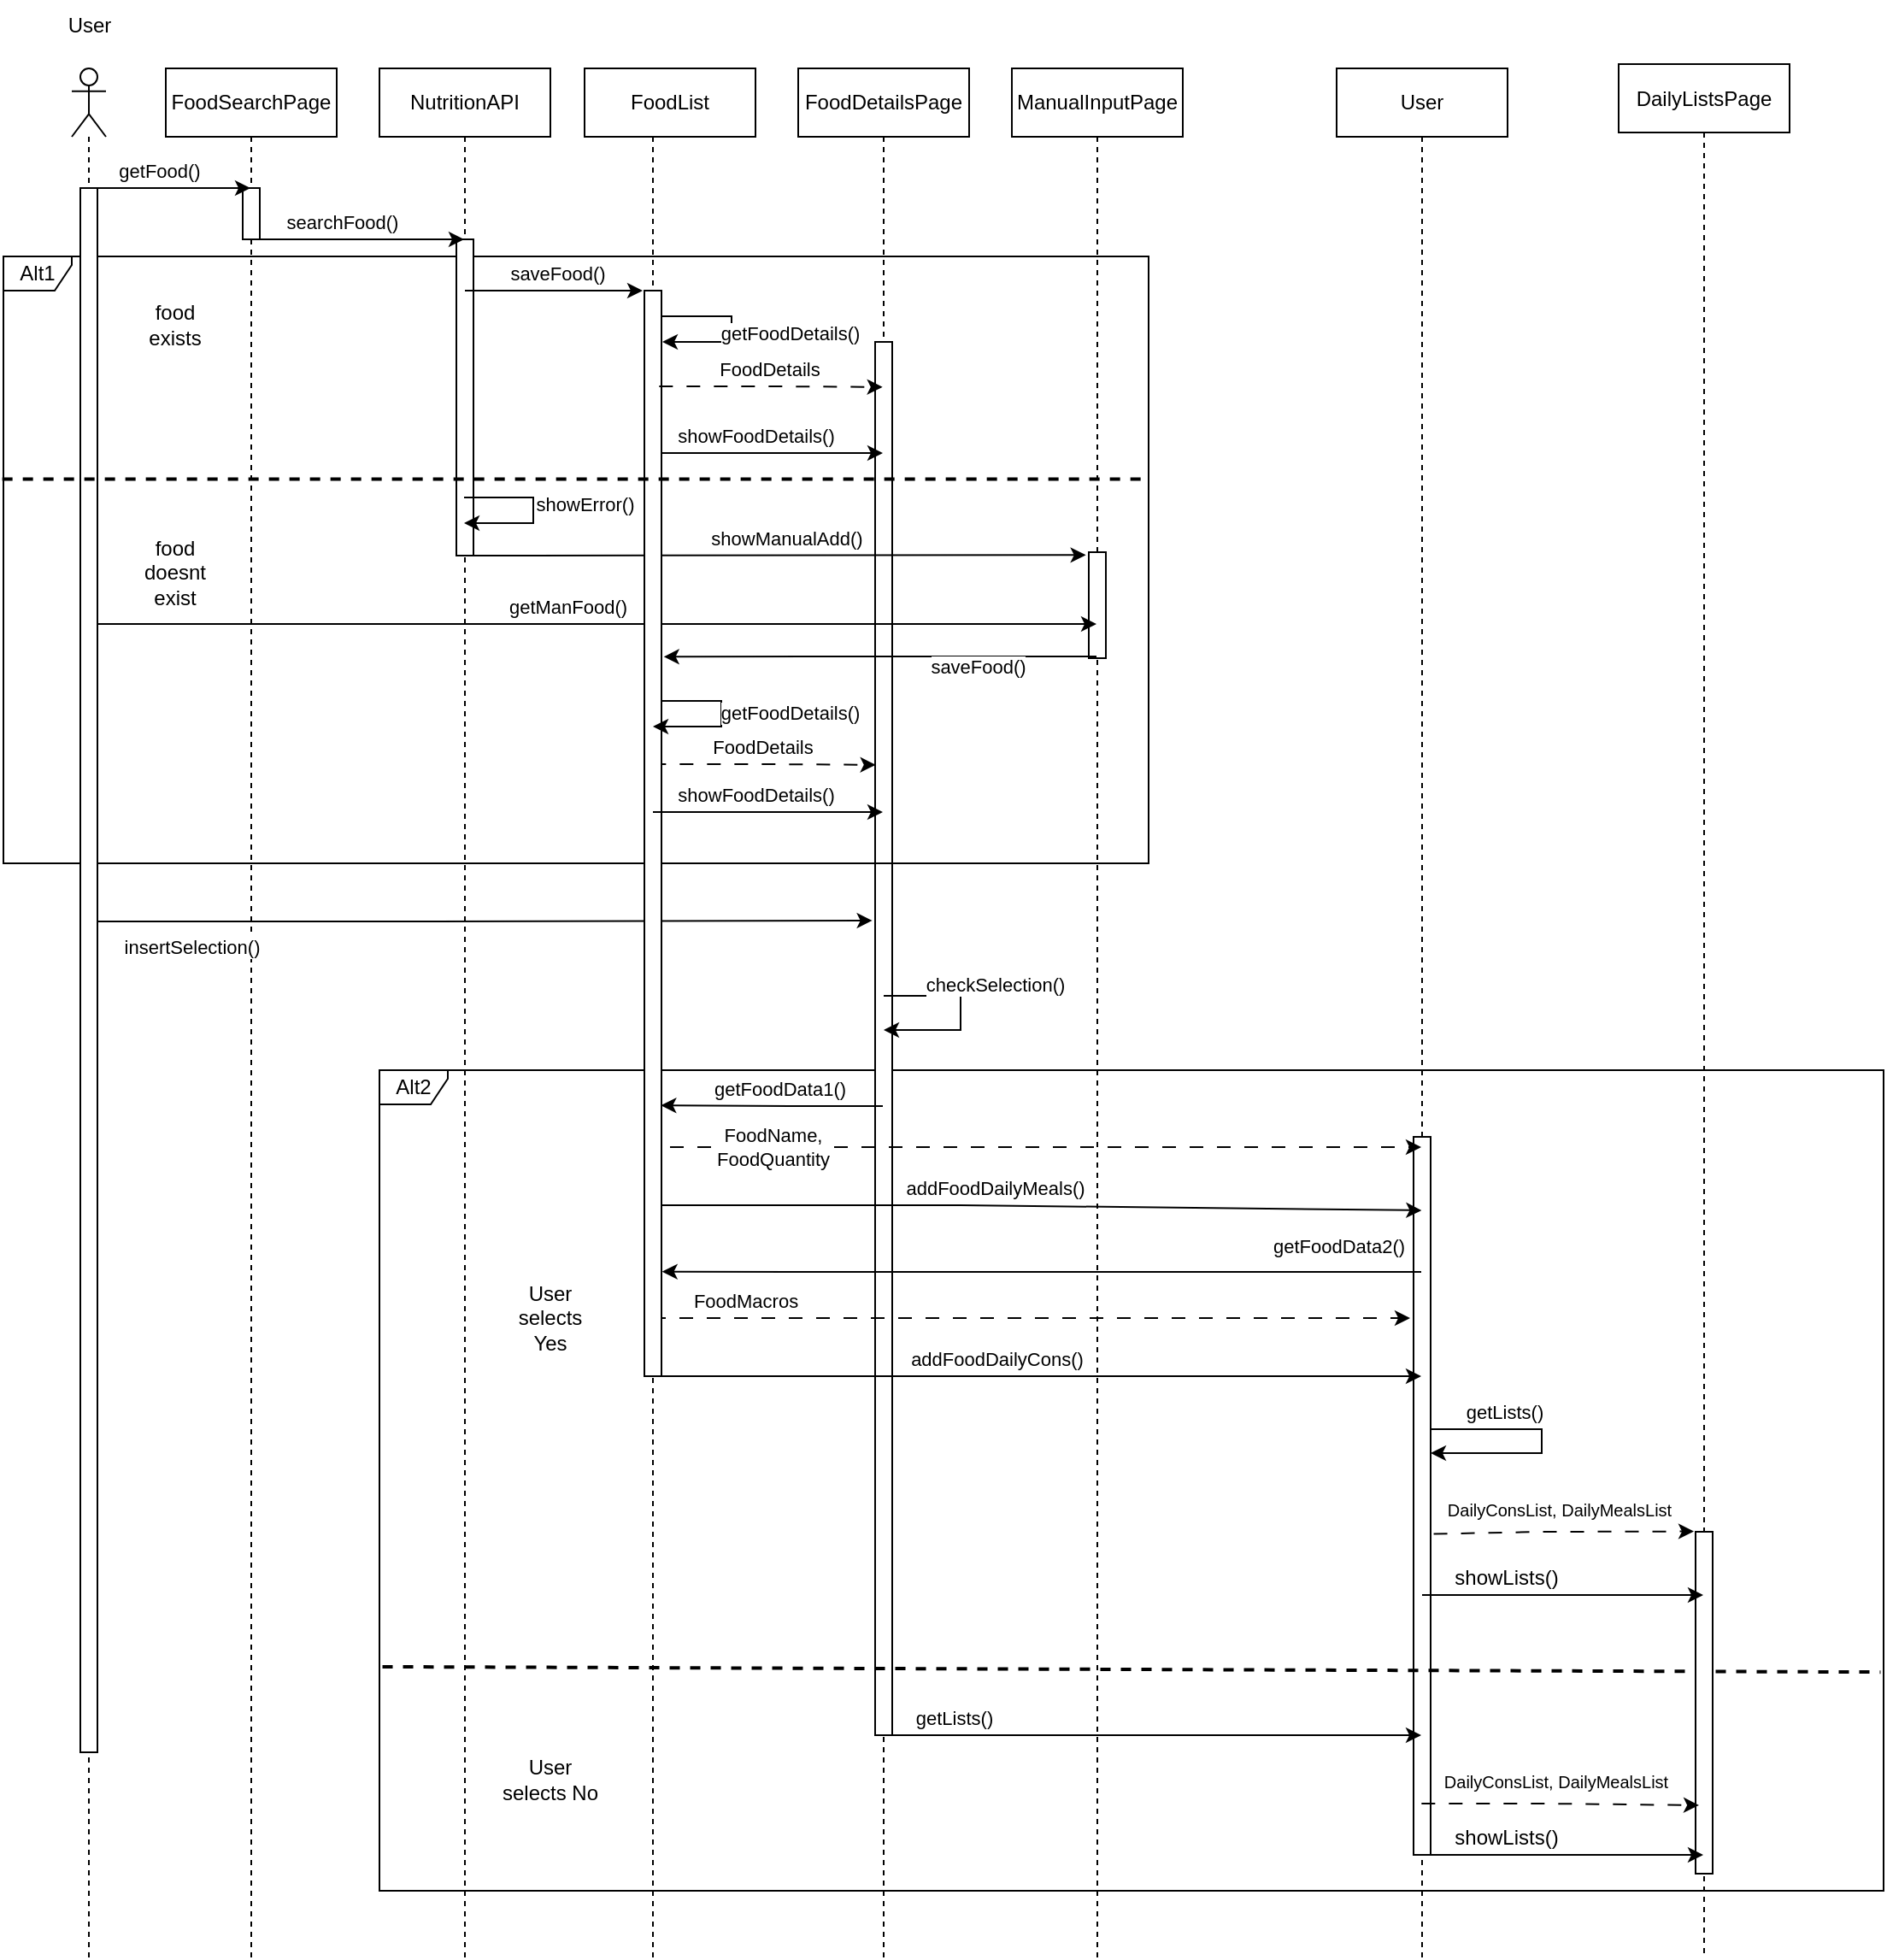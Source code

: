<mxfile version="20.8.16" type="device"><diagram name="Σελίδα-1" id="bnlR6SahmsRWUH3v-4KW"><mxGraphModel dx="1395" dy="703" grid="1" gridSize="10" guides="1" tooltips="1" connect="1" arrows="1" fold="1" page="1" pageScale="1" pageWidth="1169" pageHeight="1654" math="0" shadow="0"><root><mxCell id="0"/><mxCell id="1" parent="0"/><mxCell id="4nMGlKhWPUo4mE3yYb9U-162" value="Alt2" style="shape=umlFrame;whiteSpace=wrap;html=1;pointerEvents=0;width=40;height=20;" parent="1" vertex="1"><mxGeometry x="740" y="2201" width="880" height="480" as="geometry"/></mxCell><mxCell id="4nMGlKhWPUo4mE3yYb9U-169" value="" style="shape=umlLifeline;perimeter=lifelinePerimeter;whiteSpace=wrap;html=1;container=1;dropTarget=0;collapsible=0;recursiveResize=0;outlineConnect=0;portConstraint=eastwest;newEdgeStyle={&quot;edgeStyle&quot;:&quot;elbowEdgeStyle&quot;,&quot;elbow&quot;:&quot;vertical&quot;,&quot;curved&quot;:0,&quot;rounded&quot;:0};participant=umlEntity;" parent="1" vertex="1"><mxGeometry x="1330" y="1615" width="40" height="1105" as="geometry"/></mxCell><mxCell id="4nMGlKhWPUo4mE3yYb9U-220" value="" style="html=1;points=[];perimeter=orthogonalPerimeter;" parent="1" vertex="1"><mxGeometry x="1345" y="2240" width="10" height="420" as="geometry"/></mxCell><mxCell id="4nMGlKhWPUo4mE3yYb9U-166" value="" style="shape=umlLifeline;perimeter=lifelinePerimeter;whiteSpace=wrap;html=1;container=1;dropTarget=0;collapsible=0;recursiveResize=0;outlineConnect=0;portConstraint=eastwest;newEdgeStyle={&quot;edgeStyle&quot;:&quot;elbowEdgeStyle&quot;,&quot;elbow&quot;:&quot;vertical&quot;,&quot;curved&quot;:0,&quot;rounded&quot;:0};participant=umlBoundary;" parent="1" vertex="1"><mxGeometry x="1135" y="1615" width="50" height="1105" as="geometry"/></mxCell><mxCell id="4nMGlKhWPUo4mE3yYb9U-218" value="" style="html=1;points=[];perimeter=orthogonalPerimeter;" parent="1" vertex="1"><mxGeometry x="1155" y="1898" width="10" height="62" as="geometry"/></mxCell><mxCell id="4nMGlKhWPUo4mE3yYb9U-167" value="" style="shape=umlLifeline;perimeter=lifelinePerimeter;whiteSpace=wrap;html=1;container=1;dropTarget=0;collapsible=0;recursiveResize=0;outlineConnect=0;portConstraint=eastwest;newEdgeStyle={&quot;edgeStyle&quot;:&quot;elbowEdgeStyle&quot;,&quot;elbow&quot;:&quot;vertical&quot;,&quot;curved&quot;:0,&quot;rounded&quot;:0};participant=umlBoundary;" parent="1" vertex="1"><mxGeometry x="1010" y="1615" width="50" height="1105" as="geometry"/></mxCell><mxCell id="4nMGlKhWPUo4mE3yYb9U-217" value="" style="html=1;points=[];perimeter=orthogonalPerimeter;" parent="1" vertex="1"><mxGeometry x="1030" y="1775" width="10" height="815" as="geometry"/></mxCell><mxCell id="4nMGlKhWPUo4mE3yYb9U-222" value="" style="shape=umlLifeline;perimeter=lifelinePerimeter;whiteSpace=wrap;html=1;container=1;dropTarget=0;collapsible=0;recursiveResize=0;outlineConnect=0;portConstraint=eastwest;newEdgeStyle={&quot;edgeStyle&quot;:&quot;elbowEdgeStyle&quot;,&quot;elbow&quot;:&quot;vertical&quot;,&quot;curved&quot;:0,&quot;rounded&quot;:0};participant=umlEntity;" parent="1" vertex="1"><mxGeometry x="770" y="1615" width="40" height="1105" as="geometry"/></mxCell><mxCell id="4nMGlKhWPUo4mE3yYb9U-163" value="Alt1" style="shape=umlFrame;whiteSpace=wrap;html=1;pointerEvents=0;width=40;height=20;" parent="1" vertex="1"><mxGeometry x="520" y="1725" width="670" height="355" as="geometry"/></mxCell><mxCell id="4nMGlKhWPUo4mE3yYb9U-215" value="" style="html=1;points=[];perimeter=orthogonalPerimeter;" parent="1" vertex="1"><mxGeometry x="785" y="1715" width="10" height="185" as="geometry"/></mxCell><mxCell id="4nMGlKhWPUo4mE3yYb9U-168" value="" style="shape=umlLifeline;perimeter=lifelinePerimeter;whiteSpace=wrap;html=1;container=1;dropTarget=0;collapsible=0;recursiveResize=0;outlineConnect=0;portConstraint=eastwest;newEdgeStyle={&quot;edgeStyle&quot;:&quot;elbowEdgeStyle&quot;,&quot;elbow&quot;:&quot;vertical&quot;,&quot;curved&quot;:0,&quot;rounded&quot;:0};participant=umlBoundary;" parent="1" vertex="1"><mxGeometry x="640" y="1615" width="50" height="1105" as="geometry"/></mxCell><mxCell id="4nMGlKhWPUo4mE3yYb9U-214" value="" style="html=1;points=[];perimeter=orthogonalPerimeter;" parent="1" vertex="1"><mxGeometry x="660" y="1685" width="10" height="30" as="geometry"/></mxCell><mxCell id="4nMGlKhWPUo4mE3yYb9U-164" value="" style="shape=umlLifeline;perimeter=lifelinePerimeter;whiteSpace=wrap;html=1;container=1;dropTarget=0;collapsible=0;recursiveResize=0;outlineConnect=0;portConstraint=eastwest;newEdgeStyle={&quot;edgeStyle&quot;:&quot;elbowEdgeStyle&quot;,&quot;elbow&quot;:&quot;vertical&quot;,&quot;curved&quot;:0,&quot;rounded&quot;:0};participant=umlActor;" parent="1" vertex="1"><mxGeometry x="560" y="1615" width="20" height="1105" as="geometry"/></mxCell><mxCell id="4nMGlKhWPUo4mE3yYb9U-165" value="" style="shape=umlLifeline;perimeter=lifelinePerimeter;whiteSpace=wrap;html=1;container=1;dropTarget=0;collapsible=0;recursiveResize=0;outlineConnect=0;portConstraint=eastwest;newEdgeStyle={&quot;edgeStyle&quot;:&quot;elbowEdgeStyle&quot;,&quot;elbow&quot;:&quot;vertical&quot;,&quot;curved&quot;:0,&quot;rounded&quot;:0};participant=umlBoundary;" parent="1" vertex="1"><mxGeometry x="1490" y="1612.5" width="50" height="1107.5" as="geometry"/></mxCell><mxCell id="4nMGlKhWPUo4mE3yYb9U-170" value="" style="shape=umlLifeline;perimeter=lifelinePerimeter;whiteSpace=wrap;html=1;container=1;dropTarget=0;collapsible=0;recursiveResize=0;outlineConnect=0;portConstraint=eastwest;newEdgeStyle={&quot;edgeStyle&quot;:&quot;elbowEdgeStyle&quot;,&quot;elbow&quot;:&quot;vertical&quot;,&quot;curved&quot;:0,&quot;rounded&quot;:0};participant=umlEntity;" parent="1" vertex="1"><mxGeometry x="880" y="1615" width="40" height="1105" as="geometry"/></mxCell><mxCell id="4nMGlKhWPUo4mE3yYb9U-180" value="getFood()" style="endArrow=classic;html=1;rounded=0;" parent="1" source="4nMGlKhWPUo4mE3yYb9U-164" target="4nMGlKhWPUo4mE3yYb9U-168" edge="1"><mxGeometry x="-0.143" y="10" width="50" height="50" relative="1" as="geometry"><mxPoint x="860" y="1745" as="sourcePoint"/><mxPoint x="910" y="1695" as="targetPoint"/><Array as="points"><mxPoint x="630" y="1685"/></Array><mxPoint as="offset"/></mxGeometry></mxCell><mxCell id="4nMGlKhWPUo4mE3yYb9U-181" value="searchFood()" style="endArrow=classic;html=1;rounded=0;" parent="1" source="4nMGlKhWPUo4mE3yYb9U-168" target="4nMGlKhWPUo4mE3yYb9U-222" edge="1"><mxGeometry x="-0.16" y="10" width="50" height="50" relative="1" as="geometry"><mxPoint x="860" y="1615" as="sourcePoint"/><mxPoint x="910" y="1565" as="targetPoint"/><Array as="points"><mxPoint x="720" y="1715"/></Array><mxPoint as="offset"/></mxGeometry></mxCell><mxCell id="4nMGlKhWPUo4mE3yYb9U-182" value="saveFood()" style="endArrow=classic;html=1;rounded=0;entryX=-0.1;entryY=0;entryDx=0;entryDy=0;entryPerimeter=0;" parent="1" source="4nMGlKhWPUo4mE3yYb9U-222" target="4nMGlKhWPUo4mE3yYb9U-216" edge="1"><mxGeometry x="0.029" y="10" width="50" height="50" relative="1" as="geometry"><mxPoint x="860" y="1745" as="sourcePoint"/><mxPoint x="910" y="1695" as="targetPoint"/><Array as="points"><mxPoint x="790" y="1745"/></Array><mxPoint as="offset"/></mxGeometry></mxCell><mxCell id="4nMGlKhWPUo4mE3yYb9U-183" value="showFoodDetails()" style="endArrow=classic;html=1;rounded=0;" parent="1" source="4nMGlKhWPUo4mE3yYb9U-170" target="4nMGlKhWPUo4mE3yYb9U-167" edge="1"><mxGeometry x="-0.105" y="10" width="50" height="50" relative="1" as="geometry"><mxPoint x="1040" y="1822" as="sourcePoint"/><mxPoint x="1140" y="1822" as="targetPoint"/><Array as="points"><mxPoint x="970" y="1840"/></Array><mxPoint as="offset"/></mxGeometry></mxCell><mxCell id="4nMGlKhWPUo4mE3yYb9U-184" value="showError()" style="endArrow=classic;html=1;rounded=0;" parent="1" edge="1"><mxGeometry x="-0.09" y="30" width="50" height="50" relative="1" as="geometry"><mxPoint x="789.5" y="1866" as="sourcePoint"/><mxPoint x="789.5" y="1881" as="targetPoint"/><Array as="points"><mxPoint x="830" y="1866"/><mxPoint x="830" y="1881"/></Array><mxPoint y="1" as="offset"/></mxGeometry></mxCell><mxCell id="4nMGlKhWPUo4mE3yYb9U-185" value="showManualAdd()" style="endArrow=classic;html=1;rounded=0;entryX=-0.167;entryY=-0.004;entryDx=0;entryDy=0;entryPerimeter=0;" parent="1" edge="1"><mxGeometry x="0.036" y="10" width="50" height="50" relative="1" as="geometry"><mxPoint x="789.5" y="1900" as="sourcePoint"/><mxPoint x="1153.33" y="1899.68" as="targetPoint"/><Array as="points"><mxPoint x="830" y="1900"/></Array><mxPoint as="offset"/></mxGeometry></mxCell><mxCell id="4nMGlKhWPUo4mE3yYb9U-186" value="getManFood()" style="endArrow=classic;html=1;rounded=0;" parent="1" target="4nMGlKhWPUo4mE3yYb9U-166" edge="1"><mxGeometry x="-0.049" y="10" width="50" height="50" relative="1" as="geometry"><mxPoint x="569.167" y="1940" as="sourcePoint"/><mxPoint x="1153" y="1939.36" as="targetPoint"/><Array as="points"><mxPoint x="650" y="1940"/><mxPoint x="720" y="1940"/><mxPoint x="830" y="1940"/><mxPoint x="940" y="1940"/></Array><mxPoint as="offset"/></mxGeometry></mxCell><mxCell id="4nMGlKhWPUo4mE3yYb9U-187" value="saveFood()" style="endArrow=classic;html=1;rounded=0;entryX=1.133;entryY=0.415;entryDx=0;entryDy=0;entryPerimeter=0;" parent="1" edge="1"><mxGeometry x="-0.451" y="6" width="50" height="50" relative="1" as="geometry"><mxPoint x="1159.5" y="1959" as="sourcePoint"/><mxPoint x="906.33" y="1959.15" as="targetPoint"/><Array as="points"><mxPoint x="990" y="1959"/></Array><mxPoint as="offset"/></mxGeometry></mxCell><mxCell id="4nMGlKhWPUo4mE3yYb9U-188" value="FoodDetails" style="endArrow=classic;html=1;rounded=0;entryX=0.033;entryY=0.291;entryDx=0;entryDy=0;entryPerimeter=0;dashed=1;dashPattern=8 8;" parent="1" edge="1"><mxGeometry x="-0.018" y="10" width="50" height="50" relative="1" as="geometry"><mxPoint x="899.667" y="2022" as="sourcePoint"/><mxPoint x="1030.33" y="2022.42" as="targetPoint"/><Array as="points"><mxPoint x="970" y="2022"/></Array><mxPoint as="offset"/></mxGeometry></mxCell><mxCell id="4nMGlKhWPUo4mE3yYb9U-189" value="food&lt;br&gt;exists" style="text;html=1;align=center;verticalAlign=middle;resizable=0;points=[];autosize=1;strokeColor=none;fillColor=none;" parent="1" vertex="1"><mxGeometry x="595" y="1745" width="50" height="40" as="geometry"/></mxCell><mxCell id="4nMGlKhWPUo4mE3yYb9U-190" value="food&lt;br&gt;doesnt&lt;br&gt;exist" style="text;html=1;align=center;verticalAlign=middle;resizable=0;points=[];autosize=1;strokeColor=none;fillColor=none;" parent="1" vertex="1"><mxGeometry x="590" y="1880" width="60" height="60" as="geometry"/></mxCell><mxCell id="4nMGlKhWPUo4mE3yYb9U-192" value="getFoodData1()" style="endArrow=classic;html=1;rounded=0;entryX=0.967;entryY=0.682;entryDx=0;entryDy=0;entryPerimeter=0;" parent="1" edge="1"><mxGeometry x="-0.063" y="-10" width="50" height="50" relative="1" as="geometry"><mxPoint x="1034.5" y="2222" as="sourcePoint"/><mxPoint x="904.67" y="2221.62" as="targetPoint"/><Array as="points"><mxPoint x="980" y="2222"/></Array><mxPoint as="offset"/></mxGeometry></mxCell><mxCell id="4nMGlKhWPUo4mE3yYb9U-193" value="insertSelection()" style="endArrow=classic;html=1;rounded=0;entryX=-0.167;entryY=0.354;entryDx=0;entryDy=0;entryPerimeter=0;" parent="1" edge="1"><mxGeometry x="-0.737" y="-15" width="50" height="50" relative="1" as="geometry"><mxPoint x="569.5" y="2114" as="sourcePoint"/><mxPoint x="1028.33" y="2113.48" as="targetPoint"/><Array as="points"><mxPoint x="750" y="2114"/></Array><mxPoint as="offset"/></mxGeometry></mxCell><mxCell id="4nMGlKhWPUo4mE3yYb9U-194" value="getFoodData2()" style="endArrow=classic;html=1;rounded=0;entryX=1.033;entryY=0.902;entryDx=0;entryDy=0;entryPerimeter=0;" parent="1" edge="1"><mxGeometry x="-0.777" y="-15" width="50" height="50" relative="1" as="geometry"><mxPoint x="1349.5" y="2319" as="sourcePoint"/><mxPoint x="905.33" y="2318.82" as="targetPoint"/><Array as="points"><mxPoint x="980" y="2319"/></Array><mxPoint x="1" as="offset"/></mxGeometry></mxCell><mxCell id="4nMGlKhWPUo4mE3yYb9U-195" value="" style="endArrow=classic;html=1;rounded=0;dashed=1;dashPattern=8 8;entryX=-0.2;entryY=0;entryDx=0;entryDy=0;entryPerimeter=0;" parent="1" edge="1"><mxGeometry width="50" height="50" relative="1" as="geometry"><mxPoint x="899.5" y="2346" as="sourcePoint"/><mxPoint x="1343" y="2346" as="targetPoint"/><Array as="points"><mxPoint x="1030" y="2346"/></Array></mxGeometry></mxCell><mxCell id="4nMGlKhWPUo4mE3yYb9U-196" value="FoodMacros" style="edgeLabel;html=1;align=center;verticalAlign=middle;resizable=0;points=[];" parent="4nMGlKhWPUo4mE3yYb9U-195" vertex="1" connectable="0"><mxGeometry x="-0.077" y="-2" relative="1" as="geometry"><mxPoint x="-150" y="-12" as="offset"/></mxGeometry></mxCell><mxCell id="4nMGlKhWPUo4mE3yYb9U-197" value="FoodName,&lt;br&gt;FoodQuantity" style="endArrow=classic;html=1;rounded=0;dashed=1;dashPattern=8 8;" parent="1" edge="1"><mxGeometry x="-0.727" width="50" height="50" relative="1" as="geometry"><mxPoint x="910" y="2246" as="sourcePoint"/><mxPoint x="1349.5" y="2246" as="targetPoint"/><mxPoint as="offset"/></mxGeometry></mxCell><mxCell id="4nMGlKhWPUo4mE3yYb9U-199" value="addFoodDailyCons()" style="endArrow=classic;html=1;rounded=0;" parent="1" edge="1" target="4nMGlKhWPUo4mE3yYb9U-169" source="4nMGlKhWPUo4mE3yYb9U-170"><mxGeometry x="-0.109" y="10" width="50" height="50" relative="1" as="geometry"><mxPoint x="1349.5" y="2362" as="sourcePoint"/><mxPoint x="1356" y="2376" as="targetPoint"/><Array as="points"><mxPoint x="1080" y="2380"/></Array><mxPoint as="offset"/></mxGeometry></mxCell><mxCell id="4nMGlKhWPUo4mE3yYb9U-200" value="DailyConsList, DailyMealsList" style="endArrow=classic;html=1;rounded=0;dashed=1;dashPattern=8 8;entryX=-0.1;entryY=0.482;entryDx=0;entryDy=0;entryPerimeter=0;exitX=1.178;exitY=0.671;exitDx=0;exitDy=0;exitPerimeter=0;fontSize=10;" parent="1" edge="1"><mxGeometry x="-0.037" y="13" width="50" height="50" relative="1" as="geometry"><mxPoint x="1356.78" y="2472.3" as="sourcePoint"/><mxPoint x="1509" y="2470.78" as="targetPoint"/><Array as="points"><mxPoint x="1420" y="2471"/></Array><mxPoint as="offset"/></mxGeometry></mxCell><mxCell id="4nMGlKhWPUo4mE3yYb9U-205" value="getLists()" style="endArrow=classic;html=1;rounded=0;" parent="1" edge="1"><mxGeometry x="-0.74" y="10" width="50" height="50" relative="1" as="geometry"><mxPoint x="1034.5" y="2590" as="sourcePoint"/><mxPoint x="1349.5" y="2590" as="targetPoint"/><Array as="points"><mxPoint x="1080" y="2590"/></Array><mxPoint as="offset"/></mxGeometry></mxCell><mxCell id="4nMGlKhWPUo4mE3yYb9U-210" value="User selects Yes" style="text;html=1;strokeColor=none;fillColor=none;align=center;verticalAlign=middle;whiteSpace=wrap;rounded=0;" parent="1" vertex="1"><mxGeometry x="810" y="2331" width="60" height="30" as="geometry"/></mxCell><mxCell id="4nMGlKhWPUo4mE3yYb9U-211" value="User selects No" style="text;html=1;strokeColor=none;fillColor=none;align=center;verticalAlign=middle;whiteSpace=wrap;rounded=0;" parent="1" vertex="1"><mxGeometry x="810" y="2601" width="60" height="30" as="geometry"/></mxCell><mxCell id="4nMGlKhWPUo4mE3yYb9U-212" value="" style="endArrow=none;dashed=1;html=1;rounded=0;strokeWidth=2;entryX=0.998;entryY=0.71;entryDx=0;entryDy=0;entryPerimeter=0;exitX=0.002;exitY=0.704;exitDx=0;exitDy=0;exitPerimeter=0;" parent="1" edge="1"><mxGeometry width="50" height="50" relative="1" as="geometry"><mxPoint x="741.76" y="2549.968" as="sourcePoint"/><mxPoint x="1618.24" y="2553.07" as="targetPoint"/></mxGeometry></mxCell><mxCell id="4nMGlKhWPUo4mE3yYb9U-213" value="" style="html=1;points=[];perimeter=orthogonalPerimeter;" parent="1" vertex="1"><mxGeometry x="565" y="1685" width="10" height="915" as="geometry"/></mxCell><mxCell id="4nMGlKhWPUo4mE3yYb9U-221" value="" style="html=1;points=[];perimeter=orthogonalPerimeter;" parent="1" vertex="1"><mxGeometry x="1510" y="2471" width="10" height="200" as="geometry"/></mxCell><mxCell id="4nMGlKhWPUo4mE3yYb9U-231" value="User" style="text;html=1;align=center;verticalAlign=middle;resizable=0;points=[];autosize=1;strokeColor=none;fillColor=none;" parent="1" vertex="1"><mxGeometry x="545" y="1575" width="50" height="30" as="geometry"/></mxCell><mxCell id="Iz-kwESgx-guq6wBt5is-1" value="FoodSearchPage" style="rounded=0;whiteSpace=wrap;html=1;" parent="1" vertex="1"><mxGeometry x="615" y="1615" width="100" height="40" as="geometry"/></mxCell><mxCell id="Iz-kwESgx-guq6wBt5is-3" value="NutritionAPI" style="rounded=0;whiteSpace=wrap;html=1;" parent="1" vertex="1"><mxGeometry x="740" y="1615" width="100" height="40" as="geometry"/></mxCell><mxCell id="Iz-kwESgx-guq6wBt5is-4" value="FoodList" style="rounded=0;whiteSpace=wrap;html=1;" parent="1" vertex="1"><mxGeometry x="860" y="1615" width="100" height="40" as="geometry"/></mxCell><mxCell id="Iz-kwESgx-guq6wBt5is-7" value="FoodDetailsPage" style="rounded=0;whiteSpace=wrap;html=1;" parent="1" vertex="1"><mxGeometry x="985" y="1615" width="100" height="40" as="geometry"/></mxCell><mxCell id="Iz-kwESgx-guq6wBt5is-9" value="ManualInputPage" style="rounded=0;whiteSpace=wrap;html=1;" parent="1" vertex="1"><mxGeometry x="1110" y="1615" width="100" height="40" as="geometry"/></mxCell><mxCell id="Iz-kwESgx-guq6wBt5is-11" value="User" style="rounded=0;whiteSpace=wrap;html=1;" parent="1" vertex="1"><mxGeometry x="1300" y="1615" width="100" height="40" as="geometry"/></mxCell><mxCell id="Iz-kwESgx-guq6wBt5is-12" value="DailyListsPage" style="rounded=0;whiteSpace=wrap;html=1;" parent="1" vertex="1"><mxGeometry x="1465" y="1612.5" width="100" height="40" as="geometry"/></mxCell><mxCell id="XMGdPSXMLoOF_Zbjw0sH-1" value="addFoodDailyMeals()" style="endArrow=classic;html=1;rounded=0;" parent="1" edge="1" source="4nMGlKhWPUo4mE3yYb9U-170"><mxGeometry x="-0.11" y="10" width="50" height="50" relative="1" as="geometry"><mxPoint x="1349.667" y="2264" as="sourcePoint"/><mxPoint x="1349.667" y="2283" as="targetPoint"/><Array as="points"><mxPoint x="1080" y="2280"/></Array><mxPoint as="offset"/></mxGeometry></mxCell><mxCell id="XMGdPSXMLoOF_Zbjw0sH-6" value="" style="endArrow=classic;html=1;rounded=0;" parent="1" source="4nMGlKhWPUo4mE3yYb9U-170" target="4nMGlKhWPUo4mE3yYb9U-216" edge="1"><mxGeometry x="-0.021" y="10" width="50" height="50" relative="1" as="geometry"><mxPoint x="900" y="1775" as="sourcePoint"/><mxPoint x="1030" y="1775" as="targetPoint"/><Array as="points"/><mxPoint as="offset"/></mxGeometry></mxCell><mxCell id="4nMGlKhWPUo4mE3yYb9U-216" value="" style="html=1;points=[];perimeter=orthogonalPerimeter;" parent="1" vertex="1"><mxGeometry x="895" y="1745" width="10" height="635" as="geometry"/></mxCell><mxCell id="XMGdPSXMLoOF_Zbjw0sH-8" value="" style="endArrow=classic;html=1;rounded=0;" parent="1" edge="1"><mxGeometry x="-0.045" y="-21" width="50" height="50" relative="1" as="geometry"><mxPoint x="1355" y="2411" as="sourcePoint"/><mxPoint x="1355" y="2425" as="targetPoint"/><Array as="points"><mxPoint x="1420" y="2411"/><mxPoint x="1420" y="2425"/></Array><mxPoint x="21" y="-21" as="offset"/></mxGeometry></mxCell><mxCell id="XMGdPSXMLoOF_Zbjw0sH-9" value="getLists()" style="edgeLabel;html=1;align=center;verticalAlign=middle;resizable=0;points=[];" parent="XMGdPSXMLoOF_Zbjw0sH-8" vertex="1" connectable="0"><mxGeometry x="-0.411" y="3" relative="1" as="geometry"><mxPoint y="-7" as="offset"/></mxGeometry></mxCell><mxCell id="XMGdPSXMLoOF_Zbjw0sH-10" value="" style="endArrow=classic;html=1;rounded=0;" parent="1" target="4nMGlKhWPUo4mE3yYb9U-165" edge="1" source="4nMGlKhWPUo4mE3yYb9U-169"><mxGeometry x="-0.045" y="-21" width="50" height="50" relative="1" as="geometry"><mxPoint x="1520" y="2508" as="sourcePoint"/><mxPoint x="1514.667" y="2522" as="targetPoint"/><Array as="points"><mxPoint x="1440" y="2508"/></Array><mxPoint x="21" y="-21" as="offset"/></mxGeometry></mxCell><mxCell id="XMGdPSXMLoOF_Zbjw0sH-11" value="showLists()" style="edgeLabel;html=1;align=center;verticalAlign=middle;resizable=0;points=[];fontSize=12;" parent="XMGdPSXMLoOF_Zbjw0sH-10" vertex="1" connectable="0"><mxGeometry x="-0.411" y="3" relative="1" as="geometry"><mxPoint y="-7" as="offset"/></mxGeometry></mxCell><mxCell id="XMGdPSXMLoOF_Zbjw0sH-12" value="getFoodDetails()" style="endArrow=classic;html=1;rounded=0;" parent="1" target="4nMGlKhWPUo4mE3yYb9U-170" edge="1"><mxGeometry x="-0.07" y="40" width="50" height="50" relative="1" as="geometry"><mxPoint x="905" y="1985" as="sourcePoint"/><mxPoint x="910" y="2000" as="targetPoint"/><Array as="points"><mxPoint x="940" y="1985"/><mxPoint x="940" y="2000"/><mxPoint x="930" y="2000"/></Array><mxPoint as="offset"/></mxGeometry></mxCell><mxCell id="HVuZIxEQQ6yyzh8c8aWl-5" value="getFoodDetails()" style="endArrow=classic;html=1;rounded=0;" parent="1" edge="1"><mxGeometry x="0.052" y="34" width="50" height="50" relative="1" as="geometry"><mxPoint x="905.5" y="1760" as="sourcePoint"/><mxPoint x="905.5" y="1775" as="targetPoint"/><Array as="points"><mxPoint x="946" y="1760"/><mxPoint x="946" y="1775"/></Array><mxPoint as="offset"/></mxGeometry></mxCell><mxCell id="HVuZIxEQQ6yyzh8c8aWl-6" value="FoodDetails" style="endArrow=classic;html=1;rounded=0;entryX=0.033;entryY=0.291;entryDx=0;entryDy=0;entryPerimeter=0;dashed=1;dashPattern=8 8;" parent="1" edge="1"><mxGeometry x="-0.018" y="10" width="50" height="50" relative="1" as="geometry"><mxPoint x="903.667" y="1801" as="sourcePoint"/><mxPoint x="1034.33" y="1801.42" as="targetPoint"/><Array as="points"><mxPoint x="974" y="1801"/></Array><mxPoint as="offset"/></mxGeometry></mxCell><mxCell id="HVuZIxEQQ6yyzh8c8aWl-7" value="" style="endArrow=none;dashed=1;html=1;rounded=0;exitX=-0.001;exitY=0.353;exitDx=0;exitDy=0;exitPerimeter=0;entryX=1;entryY=0.353;entryDx=0;entryDy=0;entryPerimeter=0;strokeWidth=2;" parent="1" edge="1"><mxGeometry width="50" height="50" relative="1" as="geometry"><mxPoint x="519.33" y="1855.195" as="sourcePoint"/><mxPoint x="1190" y="1855.195" as="targetPoint"/></mxGeometry></mxCell><mxCell id="HVuZIxEQQ6yyzh8c8aWl-8" value="showFoodDetails()" style="endArrow=classic;html=1;rounded=0;" parent="1" edge="1" target="4nMGlKhWPUo4mE3yYb9U-167" source="4nMGlKhWPUo4mE3yYb9U-170"><mxGeometry x="-0.105" y="10" width="50" height="50" relative="1" as="geometry"><mxPoint x="1040.5" y="2041" as="sourcePoint"/><mxPoint x="1040.5" y="2059" as="targetPoint"/><Array as="points"><mxPoint x="960" y="2050"/></Array><mxPoint as="offset"/></mxGeometry></mxCell><mxCell id="HVuZIxEQQ6yyzh8c8aWl-9" value="DailyConsList, DailyMealsList" style="endArrow=classic;html=1;rounded=0;dashed=1;dashPattern=8 8;fontSize=10;" parent="1" edge="1"><mxGeometry x="-0.037" y="13" width="50" height="50" relative="1" as="geometry"><mxPoint x="1349.667" y="2630" as="sourcePoint"/><mxPoint x="1512" y="2631" as="targetPoint"/><Array as="points"><mxPoint x="1423" y="2630"/></Array><mxPoint as="offset"/></mxGeometry></mxCell><mxCell id="HVuZIxEQQ6yyzh8c8aWl-10" value="" style="endArrow=classic;html=1;rounded=0;" parent="1" source="4nMGlKhWPUo4mE3yYb9U-169" target="4nMGlKhWPUo4mE3yYb9U-165" edge="1"><mxGeometry x="-0.045" y="-21" width="50" height="50" relative="1" as="geometry"><mxPoint x="1514.667" y="2659" as="sourcePoint"/><mxPoint x="1514.667" y="2671" as="targetPoint"/><Array as="points"><mxPoint x="1440" y="2660"/></Array><mxPoint x="21" y="-21" as="offset"/></mxGeometry></mxCell><mxCell id="HVuZIxEQQ6yyzh8c8aWl-11" value="showLists()" style="edgeLabel;html=1;align=center;verticalAlign=middle;resizable=0;points=[];fontSize=12;" parent="HVuZIxEQQ6yyzh8c8aWl-10" vertex="1" connectable="0"><mxGeometry x="-0.411" y="3" relative="1" as="geometry"><mxPoint y="-7" as="offset"/></mxGeometry></mxCell><mxCell id="iTAZf7ejnzm1DRDF54AI-1" value="checkSelection()" style="endArrow=classic;html=1;rounded=0;" edge="1" parent="1" source="4nMGlKhWPUo4mE3yYb9U-167" target="4nMGlKhWPUo4mE3yYb9U-167"><mxGeometry x="-0.181" y="21" width="50" height="50" relative="1" as="geometry"><mxPoint x="1080" y="2160" as="sourcePoint"/><mxPoint x="1130" y="2110" as="targetPoint"/><mxPoint x="-1" y="-7" as="offset"/></mxGeometry></mxCell></root></mxGraphModel></diagram></mxfile>